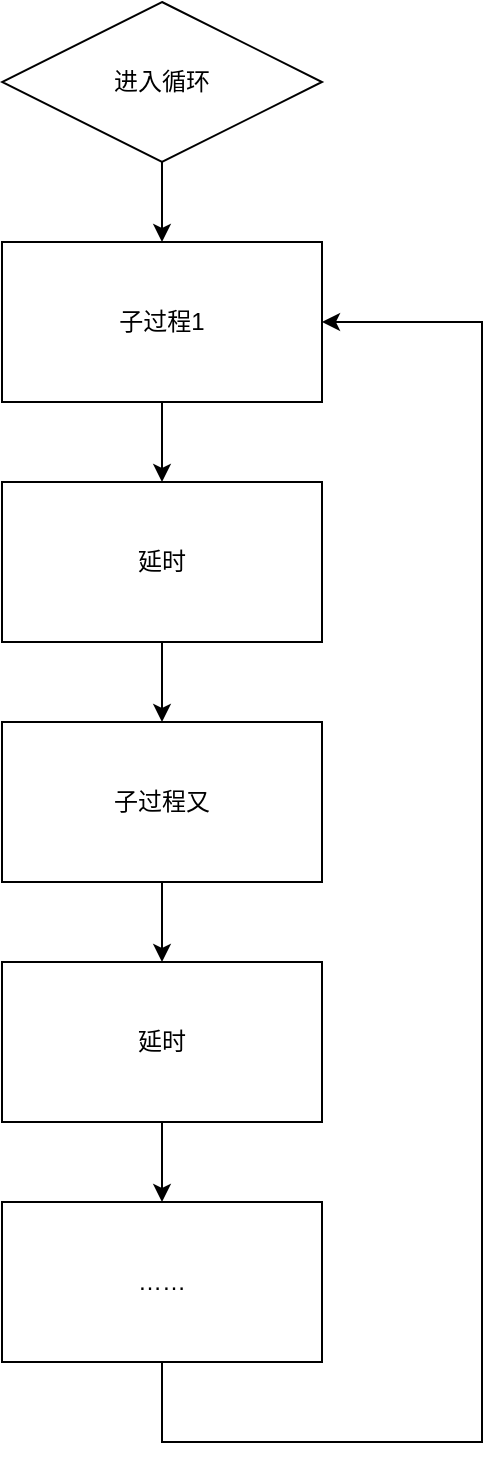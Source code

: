 <mxfile version="13.9.2" type="github">
  <diagram id="suAMMIN2RDbkpU6RI_vG" name="Page-1">
    <mxGraphModel dx="776" dy="699" grid="1" gridSize="10" guides="1" tooltips="1" connect="1" arrows="1" fold="1" page="1" pageScale="1" pageWidth="827" pageHeight="1169" math="0" shadow="0">
      <root>
        <mxCell id="0" />
        <mxCell id="1" parent="0" />
        <mxCell id="ZGRjKWiL41gLOBVyt_kN-16" value="……" style="whiteSpace=wrap;html=1;" vertex="1" parent="1">
          <mxGeometry x="80" y="640" width="160" height="80" as="geometry" />
        </mxCell>
        <mxCell id="ZGRjKWiL41gLOBVyt_kN-1" value="子过程1" style="rounded=0;whiteSpace=wrap;html=1;" vertex="1" parent="1">
          <mxGeometry x="80" y="160" width="160" height="80" as="geometry" />
        </mxCell>
        <mxCell id="ZGRjKWiL41gLOBVyt_kN-15" value="" style="edgeStyle=orthogonalEdgeStyle;rounded=0;orthogonalLoop=1;jettySize=auto;html=1;" edge="1" parent="1" source="ZGRjKWiL41gLOBVyt_kN-2" target="ZGRjKWiL41gLOBVyt_kN-1">
          <mxGeometry relative="1" as="geometry" />
        </mxCell>
        <mxCell id="ZGRjKWiL41gLOBVyt_kN-2" value="进入循环" style="rhombus;whiteSpace=wrap;html=1;" vertex="1" parent="1">
          <mxGeometry x="80" y="40" width="160" height="80" as="geometry" />
        </mxCell>
        <mxCell id="ZGRjKWiL41gLOBVyt_kN-9" value="" style="edgeStyle=orthogonalEdgeStyle;rounded=0;orthogonalLoop=1;jettySize=auto;html=1;" edge="1" parent="1" source="ZGRjKWiL41gLOBVyt_kN-3" target="ZGRjKWiL41gLOBVyt_kN-6">
          <mxGeometry relative="1" as="geometry" />
        </mxCell>
        <mxCell id="ZGRjKWiL41gLOBVyt_kN-3" value="延时" style="rounded=0;whiteSpace=wrap;html=1;" vertex="1" parent="1">
          <mxGeometry x="80" y="280" width="160" height="80" as="geometry" />
        </mxCell>
        <mxCell id="ZGRjKWiL41gLOBVyt_kN-10" value="" style="edgeStyle=orthogonalEdgeStyle;rounded=0;orthogonalLoop=1;jettySize=auto;html=1;" edge="1" parent="1" source="ZGRjKWiL41gLOBVyt_kN-6" target="ZGRjKWiL41gLOBVyt_kN-7">
          <mxGeometry relative="1" as="geometry" />
        </mxCell>
        <mxCell id="ZGRjKWiL41gLOBVyt_kN-6" value="子过程又" style="whiteSpace=wrap;html=1;" vertex="1" parent="1">
          <mxGeometry x="80" y="400" width="160" height="80" as="geometry" />
        </mxCell>
        <mxCell id="ZGRjKWiL41gLOBVyt_kN-14" style="edgeStyle=orthogonalEdgeStyle;rounded=0;orthogonalLoop=1;jettySize=auto;html=1;entryX=1;entryY=0.5;entryDx=0;entryDy=0;exitX=0.5;exitY=1;exitDx=0;exitDy=0;" edge="1" parent="1" source="ZGRjKWiL41gLOBVyt_kN-16" target="ZGRjKWiL41gLOBVyt_kN-1">
          <mxGeometry relative="1" as="geometry">
            <mxPoint x="160" y="640" as="targetPoint" />
            <mxPoint x="360" y="770" as="sourcePoint" />
            <Array as="points">
              <mxPoint x="160" y="760" />
              <mxPoint x="320" y="760" />
              <mxPoint x="320" y="200" />
            </Array>
          </mxGeometry>
        </mxCell>
        <mxCell id="ZGRjKWiL41gLOBVyt_kN-17" value="" style="edgeStyle=orthogonalEdgeStyle;rounded=0;orthogonalLoop=1;jettySize=auto;html=1;" edge="1" parent="1" source="ZGRjKWiL41gLOBVyt_kN-7" target="ZGRjKWiL41gLOBVyt_kN-16">
          <mxGeometry relative="1" as="geometry" />
        </mxCell>
        <mxCell id="ZGRjKWiL41gLOBVyt_kN-7" value="延时" style="whiteSpace=wrap;html=1;" vertex="1" parent="1">
          <mxGeometry x="80" y="520" width="160" height="80" as="geometry" />
        </mxCell>
        <mxCell id="ZGRjKWiL41gLOBVyt_kN-8" value="" style="endArrow=classic;html=1;exitX=0.5;exitY=1;exitDx=0;exitDy=0;entryX=0.5;entryY=0;entryDx=0;entryDy=0;" edge="1" parent="1" source="ZGRjKWiL41gLOBVyt_kN-1" target="ZGRjKWiL41gLOBVyt_kN-3">
          <mxGeometry width="50" height="50" relative="1" as="geometry">
            <mxPoint x="280" y="460" as="sourcePoint" />
            <mxPoint x="330" y="410" as="targetPoint" />
          </mxGeometry>
        </mxCell>
      </root>
    </mxGraphModel>
  </diagram>
</mxfile>
